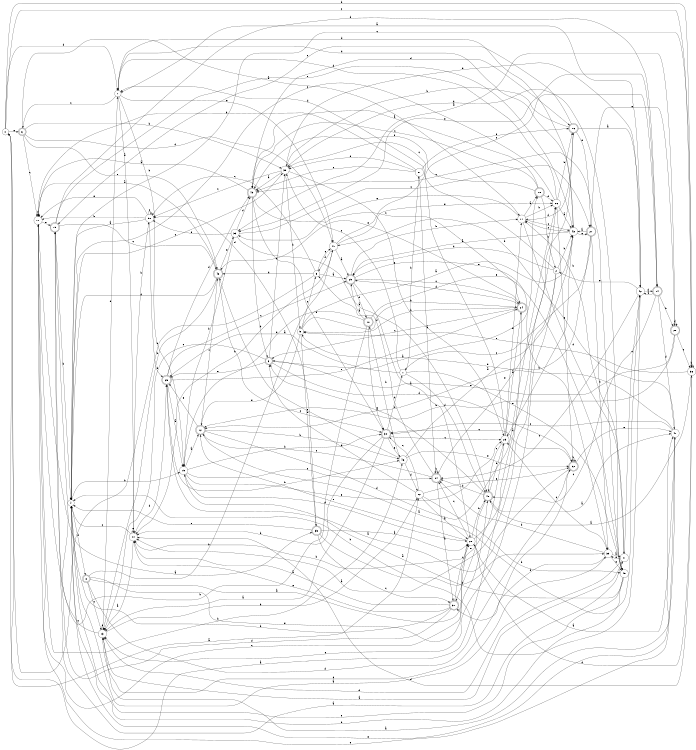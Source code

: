 digraph n41_2 {
__start0 [label="" shape="none"];

rankdir=LR;
size="8,5";

s0 [style="filled", color="black", fillcolor="white" shape="circle", label="0"];
s1 [style="filled", color="black", fillcolor="white" shape="circle", label="1"];
s2 [style="filled", color="black", fillcolor="white" shape="circle", label="2"];
s3 [style="rounded,filled", color="black", fillcolor="white" shape="doublecircle", label="3"];
s4 [style="filled", color="black", fillcolor="white" shape="circle", label="4"];
s5 [style="filled", color="black", fillcolor="white" shape="circle", label="5"];
s6 [style="rounded,filled", color="black", fillcolor="white" shape="doublecircle", label="6"];
s7 [style="filled", color="black", fillcolor="white" shape="circle", label="7"];
s8 [style="rounded,filled", color="black", fillcolor="white" shape="doublecircle", label="8"];
s9 [style="filled", color="black", fillcolor="white" shape="circle", label="9"];
s10 [style="rounded,filled", color="black", fillcolor="white" shape="doublecircle", label="10"];
s11 [style="filled", color="black", fillcolor="white" shape="circle", label="11"];
s12 [style="rounded,filled", color="black", fillcolor="white" shape="doublecircle", label="12"];
s13 [style="filled", color="black", fillcolor="white" shape="circle", label="13"];
s14 [style="rounded,filled", color="black", fillcolor="white" shape="doublecircle", label="14"];
s15 [style="rounded,filled", color="black", fillcolor="white" shape="doublecircle", label="15"];
s16 [style="rounded,filled", color="black", fillcolor="white" shape="doublecircle", label="16"];
s17 [style="filled", color="black", fillcolor="white" shape="circle", label="17"];
s18 [style="rounded,filled", color="black", fillcolor="white" shape="doublecircle", label="18"];
s19 [style="filled", color="black", fillcolor="white" shape="circle", label="19"];
s20 [style="rounded,filled", color="black", fillcolor="white" shape="doublecircle", label="20"];
s21 [style="filled", color="black", fillcolor="white" shape="circle", label="21"];
s22 [style="filled", color="black", fillcolor="white" shape="circle", label="22"];
s23 [style="filled", color="black", fillcolor="white" shape="circle", label="23"];
s24 [style="rounded,filled", color="black", fillcolor="white" shape="doublecircle", label="24"];
s25 [style="rounded,filled", color="black", fillcolor="white" shape="doublecircle", label="25"];
s26 [style="filled", color="black", fillcolor="white" shape="circle", label="26"];
s27 [style="rounded,filled", color="black", fillcolor="white" shape="doublecircle", label="27"];
s28 [style="filled", color="black", fillcolor="white" shape="circle", label="28"];
s29 [style="rounded,filled", color="black", fillcolor="white" shape="doublecircle", label="29"];
s30 [style="rounded,filled", color="black", fillcolor="white" shape="doublecircle", label="30"];
s31 [style="filled", color="black", fillcolor="white" shape="circle", label="31"];
s32 [style="rounded,filled", color="black", fillcolor="white" shape="doublecircle", label="32"];
s33 [style="filled", color="black", fillcolor="white" shape="circle", label="33"];
s34 [style="rounded,filled", color="black", fillcolor="white" shape="doublecircle", label="34"];
s35 [style="rounded,filled", color="black", fillcolor="white" shape="doublecircle", label="35"];
s36 [style="filled", color="black", fillcolor="white" shape="circle", label="36"];
s37 [style="rounded,filled", color="black", fillcolor="white" shape="doublecircle", label="37"];
s38 [style="filled", color="black", fillcolor="white" shape="circle", label="38"];
s39 [style="filled", color="black", fillcolor="white" shape="circle", label="39"];
s40 [style="rounded,filled", color="black", fillcolor="white" shape="doublecircle", label="40"];
s41 [style="filled", color="black", fillcolor="white" shape="circle", label="41"];
s42 [style="filled", color="black", fillcolor="white" shape="circle", label="42"];
s43 [style="filled", color="black", fillcolor="white" shape="circle", label="43"];
s44 [style="filled", color="black", fillcolor="white" shape="circle", label="44"];
s45 [style="filled", color="black", fillcolor="white" shape="circle", label="45"];
s46 [style="filled", color="black", fillcolor="white" shape="circle", label="46"];
s47 [style="filled", color="black", fillcolor="white" shape="circle", label="47"];
s48 [style="rounded,filled", color="black", fillcolor="white" shape="doublecircle", label="48"];
s49 [style="rounded,filled", color="black", fillcolor="white" shape="doublecircle", label="49"];
s50 [style="filled", color="black", fillcolor="white" shape="circle", label="50"];
s0 -> s22 [label="a"];
s0 -> s36 [label="b"];
s0 -> s36 [label="c"];
s0 -> s7 [label="d"];
s0 -> s6 [label="e"];
s1 -> s25 [label="a"];
s1 -> s31 [label="b"];
s1 -> s38 [label="c"];
s1 -> s40 [label="d"];
s1 -> s45 [label="e"];
s2 -> s44 [label="a"];
s2 -> s43 [label="b"];
s2 -> s38 [label="c"];
s2 -> s29 [label="d"];
s2 -> s13 [label="e"];
s3 -> s18 [label="a"];
s3 -> s38 [label="b"];
s3 -> s13 [label="c"];
s3 -> s32 [label="d"];
s3 -> s25 [label="e"];
s4 -> s39 [label="a"];
s4 -> s19 [label="b"];
s4 -> s38 [label="c"];
s4 -> s8 [label="d"];
s4 -> s47 [label="e"];
s5 -> s43 [label="a"];
s5 -> s24 [label="b"];
s5 -> s9 [label="c"];
s5 -> s35 [label="d"];
s5 -> s12 [label="e"];
s6 -> s17 [label="a"];
s6 -> s38 [label="b"];
s6 -> s11 [label="c"];
s6 -> s41 [label="d"];
s6 -> s48 [label="e"];
s7 -> s44 [label="a"];
s7 -> s19 [label="b"];
s7 -> s6 [label="c"];
s7 -> s43 [label="d"];
s7 -> s41 [label="e"];
s8 -> s28 [label="a"];
s8 -> s41 [label="b"];
s8 -> s13 [label="c"];
s8 -> s32 [label="d"];
s8 -> s40 [label="e"];
s9 -> s29 [label="a"];
s9 -> s0 [label="b"];
s9 -> s50 [label="c"];
s9 -> s48 [label="d"];
s9 -> s41 [label="e"];
s10 -> s29 [label="a"];
s10 -> s11 [label="b"];
s10 -> s30 [label="c"];
s10 -> s19 [label="d"];
s10 -> s45 [label="e"];
s11 -> s35 [label="a"];
s11 -> s46 [label="b"];
s11 -> s28 [label="c"];
s11 -> s11 [label="d"];
s11 -> s15 [label="e"];
s12 -> s42 [label="a"];
s12 -> s46 [label="b"];
s12 -> s48 [label="c"];
s12 -> s26 [label="d"];
s12 -> s25 [label="e"];
s13 -> s47 [label="a"];
s13 -> s22 [label="b"];
s13 -> s15 [label="c"];
s13 -> s7 [label="d"];
s13 -> s13 [label="e"];
s14 -> s42 [label="a"];
s14 -> s20 [label="b"];
s14 -> s40 [label="c"];
s14 -> s47 [label="d"];
s14 -> s33 [label="e"];
s15 -> s21 [label="a"];
s15 -> s4 [label="b"];
s15 -> s48 [label="c"];
s15 -> s14 [label="d"];
s15 -> s43 [label="e"];
s16 -> s42 [label="a"];
s16 -> s38 [label="b"];
s16 -> s15 [label="c"];
s16 -> s17 [label="d"];
s16 -> s27 [label="e"];
s17 -> s18 [label="a"];
s17 -> s26 [label="b"];
s17 -> s43 [label="c"];
s17 -> s21 [label="d"];
s17 -> s33 [label="e"];
s18 -> s49 [label="a"];
s18 -> s2 [label="b"];
s18 -> s49 [label="c"];
s18 -> s26 [label="d"];
s18 -> s49 [label="e"];
s19 -> s12 [label="a"];
s19 -> s30 [label="b"];
s19 -> s34 [label="c"];
s19 -> s28 [label="d"];
s19 -> s23 [label="e"];
s20 -> s33 [label="a"];
s20 -> s12 [label="b"];
s20 -> s36 [label="c"];
s20 -> s20 [label="d"];
s20 -> s3 [label="e"];
s21 -> s13 [label="a"];
s21 -> s17 [label="b"];
s21 -> s42 [label="c"];
s21 -> s13 [label="d"];
s21 -> s39 [label="e"];
s22 -> s28 [label="a"];
s22 -> s45 [label="b"];
s22 -> s30 [label="c"];
s22 -> s3 [label="d"];
s22 -> s32 [label="e"];
s23 -> s24 [label="a"];
s23 -> s44 [label="b"];
s23 -> s40 [label="c"];
s23 -> s7 [label="d"];
s23 -> s17 [label="e"];
s24 -> s0 [label="a"];
s24 -> s5 [label="b"];
s24 -> s3 [label="c"];
s24 -> s29 [label="d"];
s24 -> s48 [label="e"];
s25 -> s19 [label="a"];
s25 -> s46 [label="b"];
s25 -> s29 [label="c"];
s25 -> s49 [label="d"];
s25 -> s24 [label="e"];
s26 -> s43 [label="a"];
s26 -> s16 [label="b"];
s26 -> s4 [label="c"];
s26 -> s7 [label="d"];
s26 -> s32 [label="e"];
s27 -> s43 [label="a"];
s27 -> s39 [label="b"];
s27 -> s1 [label="c"];
s27 -> s12 [label="d"];
s27 -> s20 [label="e"];
s28 -> s26 [label="a"];
s28 -> s40 [label="b"];
s28 -> s34 [label="c"];
s28 -> s36 [label="d"];
s28 -> s12 [label="e"];
s29 -> s28 [label="a"];
s29 -> s17 [label="b"];
s29 -> s24 [label="c"];
s29 -> s10 [label="d"];
s29 -> s39 [label="e"];
s30 -> s13 [label="a"];
s30 -> s44 [label="b"];
s30 -> s23 [label="c"];
s30 -> s1 [label="d"];
s30 -> s46 [label="e"];
s31 -> s34 [label="a"];
s31 -> s11 [label="b"];
s31 -> s49 [label="c"];
s31 -> s38 [label="d"];
s31 -> s16 [label="e"];
s32 -> s25 [label="a"];
s32 -> s32 [label="b"];
s32 -> s30 [label="c"];
s32 -> s13 [label="d"];
s32 -> s47 [label="e"];
s33 -> s40 [label="a"];
s33 -> s19 [label="b"];
s33 -> s27 [label="c"];
s33 -> s49 [label="d"];
s33 -> s50 [label="e"];
s34 -> s37 [label="a"];
s34 -> s34 [label="b"];
s34 -> s12 [label="c"];
s34 -> s9 [label="d"];
s34 -> s16 [label="e"];
s35 -> s28 [label="a"];
s35 -> s39 [label="b"];
s35 -> s37 [label="c"];
s35 -> s50 [label="d"];
s35 -> s4 [label="e"];
s36 -> s40 [label="a"];
s36 -> s36 [label="b"];
s36 -> s4 [label="c"];
s36 -> s44 [label="d"];
s36 -> s5 [label="e"];
s37 -> s44 [label="a"];
s37 -> s4 [label="b"];
s37 -> s28 [label="c"];
s37 -> s15 [label="d"];
s37 -> s44 [label="e"];
s38 -> s49 [label="a"];
s38 -> s5 [label="b"];
s38 -> s50 [label="c"];
s38 -> s42 [label="d"];
s38 -> s23 [label="e"];
s39 -> s21 [label="a"];
s39 -> s34 [label="b"];
s39 -> s23 [label="c"];
s39 -> s37 [label="d"];
s39 -> s45 [label="e"];
s40 -> s47 [label="a"];
s40 -> s23 [label="b"];
s40 -> s3 [label="c"];
s40 -> s34 [label="d"];
s40 -> s37 [label="e"];
s41 -> s29 [label="a"];
s41 -> s44 [label="b"];
s41 -> s14 [label="c"];
s41 -> s9 [label="d"];
s41 -> s26 [label="e"];
s42 -> s7 [label="a"];
s42 -> s4 [label="b"];
s42 -> s34 [label="c"];
s42 -> s14 [label="d"];
s42 -> s2 [label="e"];
s43 -> s29 [label="a"];
s43 -> s23 [label="b"];
s43 -> s17 [label="c"];
s43 -> s7 [label="d"];
s43 -> s27 [label="e"];
s44 -> s13 [label="a"];
s44 -> s50 [label="b"];
s44 -> s4 [label="c"];
s44 -> s25 [label="d"];
s44 -> s44 [label="e"];
s45 -> s19 [label="a"];
s45 -> s4 [label="b"];
s45 -> s49 [label="c"];
s45 -> s38 [label="d"];
s45 -> s4 [label="e"];
s46 -> s43 [label="a"];
s46 -> s10 [label="b"];
s46 -> s48 [label="c"];
s46 -> s22 [label="d"];
s46 -> s32 [label="e"];
s47 -> s28 [label="a"];
s47 -> s41 [label="b"];
s47 -> s30 [label="c"];
s47 -> s5 [label="d"];
s47 -> s11 [label="e"];
s48 -> s11 [label="a"];
s48 -> s13 [label="b"];
s48 -> s30 [label="c"];
s48 -> s4 [label="d"];
s48 -> s33 [label="e"];
s49 -> s11 [label="a"];
s49 -> s3 [label="b"];
s49 -> s24 [label="c"];
s49 -> s16 [label="d"];
s49 -> s30 [label="e"];
s50 -> s4 [label="a"];
s50 -> s11 [label="b"];
s50 -> s50 [label="c"];
s50 -> s25 [label="d"];
s50 -> s11 [label="e"];

}